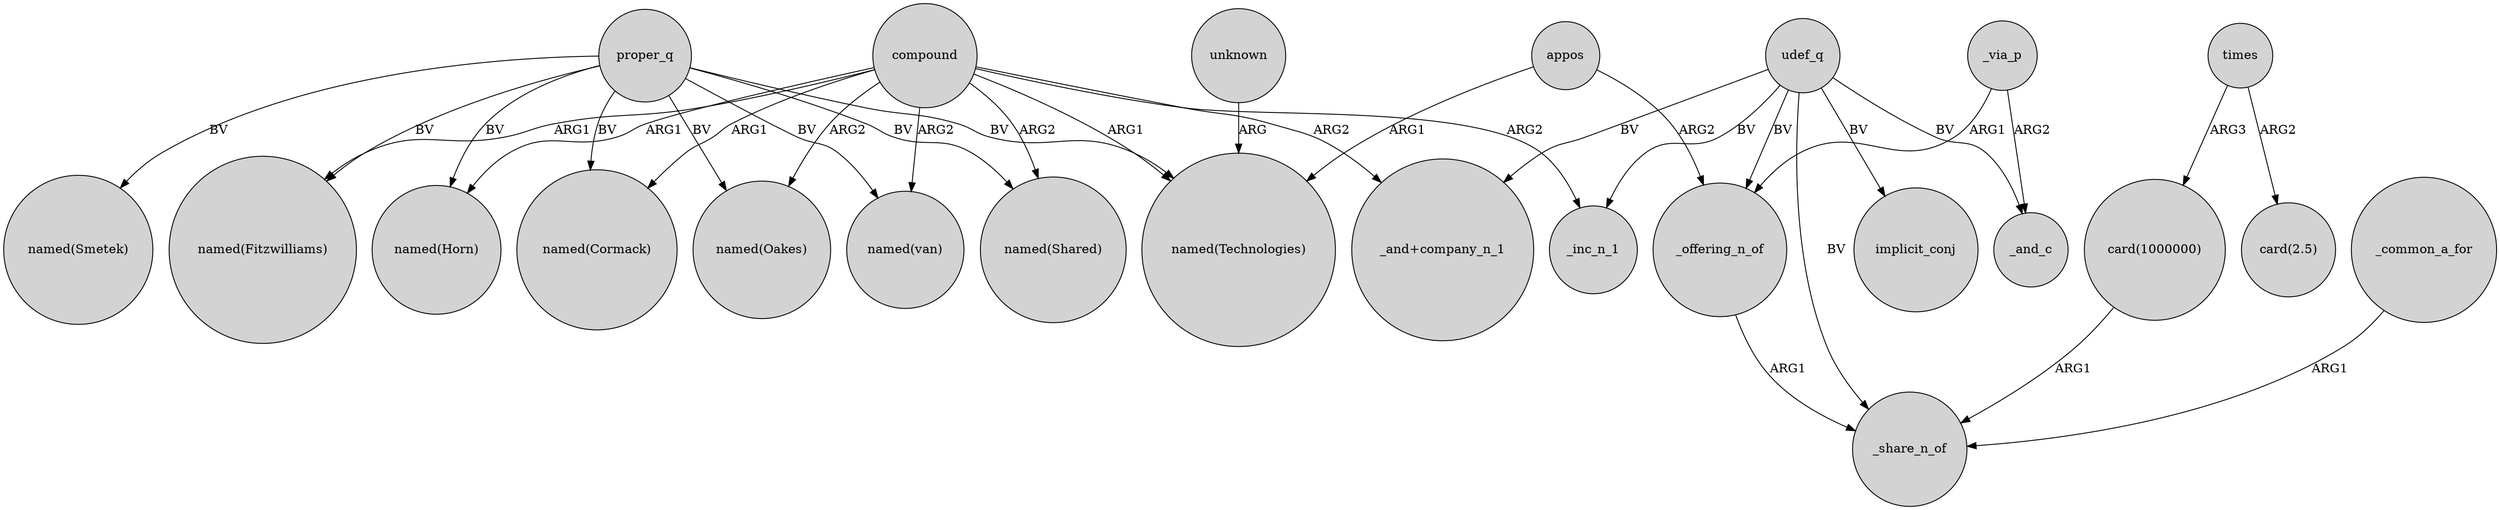 digraph {
	node [shape=circle style=filled]
	compound -> "named(Horn)" [label=ARG1]
	compound -> "named(Fitzwilliams)" [label=ARG1]
	udef_q -> _inc_n_1 [label=BV]
	compound -> "named(Technologies)" [label=ARG1]
	proper_q -> "named(Smetek)" [label=BV]
	compound -> "named(Oakes)" [label=ARG2]
	_via_p -> _offering_n_of [label=ARG1]
	_offering_n_of -> _share_n_of [label=ARG1]
	proper_q -> "named(van)" [label=BV]
	proper_q -> "named(Horn)" [label=BV]
	compound -> "named(Shared)" [label=ARG2]
	udef_q -> implicit_conj [label=BV]
	_via_p -> _and_c [label=ARG2]
	udef_q -> _offering_n_of [label=BV]
	proper_q -> "named(Cormack)" [label=BV]
	compound -> "_and+company_n_1" [label=ARG2]
	times -> "card(1000000)" [label=ARG3]
	proper_q -> "named(Technologies)" [label=BV]
	compound -> "named(Cormack)" [label=ARG1]
	times -> "card(2.5)" [label=ARG2]
	_common_a_for -> _share_n_of [label=ARG1]
	proper_q -> "named(Oakes)" [label=BV]
	udef_q -> _share_n_of [label=BV]
	"card(1000000)" -> _share_n_of [label=ARG1]
	compound -> "named(van)" [label=ARG2]
	proper_q -> "named(Shared)" [label=BV]
	udef_q -> "_and+company_n_1" [label=BV]
	appos -> _offering_n_of [label=ARG2]
	udef_q -> _and_c [label=BV]
	proper_q -> "named(Fitzwilliams)" [label=BV]
	unknown -> "named(Technologies)" [label=ARG]
	compound -> _inc_n_1 [label=ARG2]
	appos -> "named(Technologies)" [label=ARG1]
}
